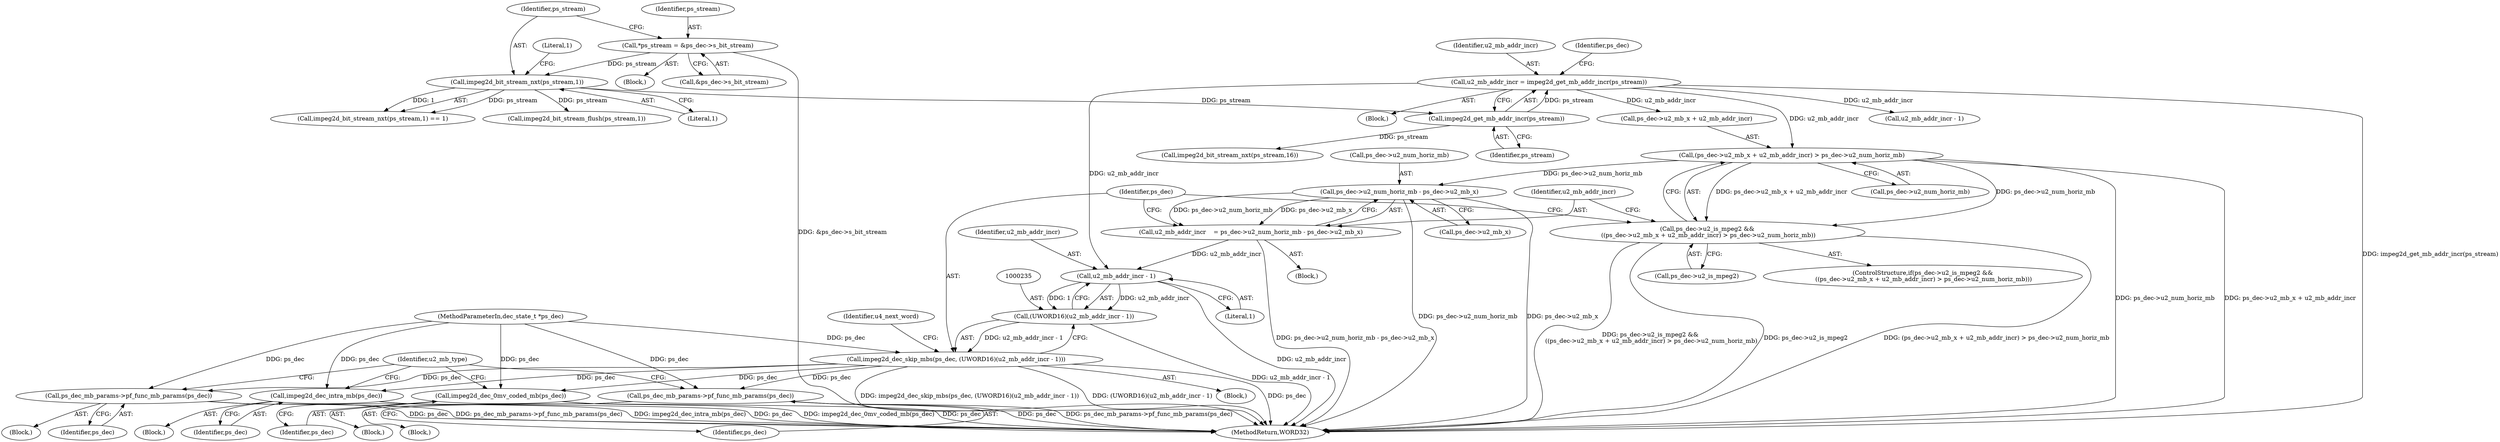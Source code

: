 digraph "0_Android_58a6822d7140137ce957c6d2fc20bae1374186c1_1@pointer" {
"1000213" [label="(Call,(ps_dec->u2_mb_x + u2_mb_addr_incr) > ps_dec->u2_num_horiz_mb)"];
"1000169" [label="(Call,u2_mb_addr_incr = impeg2d_get_mb_addr_incr(ps_stream))"];
"1000171" [label="(Call,impeg2d_get_mb_addr_incr(ps_stream))"];
"1000159" [label="(Call,impeg2d_bit_stream_nxt(ps_stream,1))"];
"1000145" [label="(Call,*ps_stream = &ps_dec->s_bit_stream)"];
"1000209" [label="(Call,ps_dec->u2_is_mpeg2 &&\n ((ps_dec->u2_mb_x + u2_mb_addr_incr) > ps_dec->u2_num_horiz_mb))"];
"1000225" [label="(Call,ps_dec->u2_num_horiz_mb - ps_dec->u2_mb_x)"];
"1000223" [label="(Call,u2_mb_addr_incr    = ps_dec->u2_num_horiz_mb - ps_dec->u2_mb_x)"];
"1000236" [label="(Call,u2_mb_addr_incr - 1)"];
"1000234" [label="(Call,(UWORD16)(u2_mb_addr_incr - 1))"];
"1000232" [label="(Call,impeg2d_dec_skip_mbs(ps_dec, (UWORD16)(u2_mb_addr_incr - 1)))"];
"1000466" [label="(Call,ps_dec_mb_params->pf_func_mb_params(ps_dec))"];
"1000523" [label="(Call,ps_dec_mb_params->pf_func_mb_params(ps_dec))"];
"1000536" [label="(Call,impeg2d_dec_intra_mb(ps_dec))"];
"1000555" [label="(Call,impeg2d_dec_0mv_coded_mb(ps_dec))"];
"1000556" [label="(Identifier,ps_dec)"];
"1000238" [label="(Literal,1)"];
"1000210" [label="(Call,ps_dec->u2_is_mpeg2)"];
"1000240" [label="(Identifier,u4_next_word)"];
"1000143" [label="(Block,)"];
"1000182" [label="(Call,u2_mb_addr_incr - 1)"];
"1000146" [label="(Identifier,ps_stream)"];
"1000425" [label="(Block,)"];
"1000159" [label="(Call,impeg2d_bit_stream_nxt(ps_stream,1))"];
"1000233" [label="(Identifier,ps_dec)"];
"1000555" [label="(Call,impeg2d_dec_0mv_coded_mb(ps_dec))"];
"1000208" [label="(ControlStructure,if(ps_dec->u2_is_mpeg2 &&\n ((ps_dec->u2_mb_x + u2_mb_addr_incr) > ps_dec->u2_num_horiz_mb)))"];
"1000226" [label="(Call,ps_dec->u2_num_horiz_mb)"];
"1000559" [label="(Identifier,u2_mb_type)"];
"1000536" [label="(Call,impeg2d_dec_intra_mb(ps_dec))"];
"1000237" [label="(Identifier,u2_mb_addr_incr)"];
"1000209" [label="(Call,ps_dec->u2_is_mpeg2 &&\n ((ps_dec->u2_mb_x + u2_mb_addr_incr) > ps_dec->u2_num_horiz_mb))"];
"1000214" [label="(Call,ps_dec->u2_mb_x + u2_mb_addr_incr)"];
"1000222" [label="(Block,)"];
"1000232" [label="(Call,impeg2d_dec_skip_mbs(ps_dec, (UWORD16)(u2_mb_addr_incr - 1)))"];
"1000145" [label="(Call,*ps_stream = &ps_dec->s_bit_stream)"];
"1000164" [label="(Call,impeg2d_bit_stream_flush(ps_stream,1))"];
"1000225" [label="(Call,ps_dec->u2_num_horiz_mb - ps_dec->u2_mb_x)"];
"1000530" [label="(Block,)"];
"1000234" [label="(Call,(UWORD16)(u2_mb_addr_incr - 1))"];
"1000172" [label="(Identifier,ps_stream)"];
"1000537" [label="(Identifier,ps_dec)"];
"1000142" [label="(MethodParameterIn,dec_state_t *ps_dec)"];
"1000466" [label="(Call,ps_dec_mb_params->pf_func_mb_params(ps_dec))"];
"1000473" [label="(Block,)"];
"1000524" [label="(Identifier,ps_dec)"];
"1000223" [label="(Call,u2_mb_addr_incr    = ps_dec->u2_num_horiz_mb - ps_dec->u2_mb_x)"];
"1000170" [label="(Identifier,u2_mb_addr_incr)"];
"1000236" [label="(Call,u2_mb_addr_incr - 1)"];
"1000243" [label="(Call,impeg2d_bit_stream_nxt(ps_stream,16))"];
"1000160" [label="(Identifier,ps_stream)"];
"1000224" [label="(Identifier,u2_mb_addr_incr)"];
"1000523" [label="(Call,ps_dec_mb_params->pf_func_mb_params(ps_dec))"];
"1000648" [label="(MethodReturn,WORD32)"];
"1000219" [label="(Call,ps_dec->u2_num_horiz_mb)"];
"1000171" [label="(Call,impeg2d_get_mb_addr_incr(ps_stream))"];
"1000169" [label="(Call,u2_mb_addr_incr = impeg2d_get_mb_addr_incr(ps_stream))"];
"1000161" [label="(Literal,1)"];
"1000158" [label="(Call,impeg2d_bit_stream_nxt(ps_stream,1) == 1)"];
"1000467" [label="(Identifier,ps_dec)"];
"1000162" [label="(Literal,1)"];
"1000168" [label="(Block,)"];
"1000175" [label="(Identifier,ps_dec)"];
"1000229" [label="(Call,ps_dec->u2_mb_x)"];
"1000213" [label="(Call,(ps_dec->u2_mb_x + u2_mb_addr_incr) > ps_dec->u2_num_horiz_mb)"];
"1000147" [label="(Call,&ps_dec->s_bit_stream)"];
"1000539" [label="(Block,)"];
"1000207" [label="(Block,)"];
"1000213" -> "1000209"  [label="AST: "];
"1000213" -> "1000219"  [label="CFG: "];
"1000214" -> "1000213"  [label="AST: "];
"1000219" -> "1000213"  [label="AST: "];
"1000209" -> "1000213"  [label="CFG: "];
"1000213" -> "1000648"  [label="DDG: ps_dec->u2_num_horiz_mb"];
"1000213" -> "1000648"  [label="DDG: ps_dec->u2_mb_x + u2_mb_addr_incr"];
"1000213" -> "1000209"  [label="DDG: ps_dec->u2_mb_x + u2_mb_addr_incr"];
"1000213" -> "1000209"  [label="DDG: ps_dec->u2_num_horiz_mb"];
"1000169" -> "1000213"  [label="DDG: u2_mb_addr_incr"];
"1000213" -> "1000225"  [label="DDG: ps_dec->u2_num_horiz_mb"];
"1000169" -> "1000168"  [label="AST: "];
"1000169" -> "1000171"  [label="CFG: "];
"1000170" -> "1000169"  [label="AST: "];
"1000171" -> "1000169"  [label="AST: "];
"1000175" -> "1000169"  [label="CFG: "];
"1000169" -> "1000648"  [label="DDG: impeg2d_get_mb_addr_incr(ps_stream)"];
"1000171" -> "1000169"  [label="DDG: ps_stream"];
"1000169" -> "1000182"  [label="DDG: u2_mb_addr_incr"];
"1000169" -> "1000214"  [label="DDG: u2_mb_addr_incr"];
"1000169" -> "1000236"  [label="DDG: u2_mb_addr_incr"];
"1000171" -> "1000172"  [label="CFG: "];
"1000172" -> "1000171"  [label="AST: "];
"1000159" -> "1000171"  [label="DDG: ps_stream"];
"1000171" -> "1000243"  [label="DDG: ps_stream"];
"1000159" -> "1000158"  [label="AST: "];
"1000159" -> "1000161"  [label="CFG: "];
"1000160" -> "1000159"  [label="AST: "];
"1000161" -> "1000159"  [label="AST: "];
"1000162" -> "1000159"  [label="CFG: "];
"1000159" -> "1000158"  [label="DDG: ps_stream"];
"1000159" -> "1000158"  [label="DDG: 1"];
"1000145" -> "1000159"  [label="DDG: ps_stream"];
"1000159" -> "1000164"  [label="DDG: ps_stream"];
"1000145" -> "1000143"  [label="AST: "];
"1000145" -> "1000147"  [label="CFG: "];
"1000146" -> "1000145"  [label="AST: "];
"1000147" -> "1000145"  [label="AST: "];
"1000160" -> "1000145"  [label="CFG: "];
"1000145" -> "1000648"  [label="DDG: &ps_dec->s_bit_stream"];
"1000209" -> "1000208"  [label="AST: "];
"1000209" -> "1000210"  [label="CFG: "];
"1000210" -> "1000209"  [label="AST: "];
"1000224" -> "1000209"  [label="CFG: "];
"1000233" -> "1000209"  [label="CFG: "];
"1000209" -> "1000648"  [label="DDG: ps_dec->u2_is_mpeg2 &&\n ((ps_dec->u2_mb_x + u2_mb_addr_incr) > ps_dec->u2_num_horiz_mb)"];
"1000209" -> "1000648"  [label="DDG: ps_dec->u2_is_mpeg2"];
"1000209" -> "1000648"  [label="DDG: (ps_dec->u2_mb_x + u2_mb_addr_incr) > ps_dec->u2_num_horiz_mb"];
"1000225" -> "1000223"  [label="AST: "];
"1000225" -> "1000229"  [label="CFG: "];
"1000226" -> "1000225"  [label="AST: "];
"1000229" -> "1000225"  [label="AST: "];
"1000223" -> "1000225"  [label="CFG: "];
"1000225" -> "1000648"  [label="DDG: ps_dec->u2_num_horiz_mb"];
"1000225" -> "1000648"  [label="DDG: ps_dec->u2_mb_x"];
"1000225" -> "1000223"  [label="DDG: ps_dec->u2_num_horiz_mb"];
"1000225" -> "1000223"  [label="DDG: ps_dec->u2_mb_x"];
"1000223" -> "1000222"  [label="AST: "];
"1000224" -> "1000223"  [label="AST: "];
"1000233" -> "1000223"  [label="CFG: "];
"1000223" -> "1000648"  [label="DDG: ps_dec->u2_num_horiz_mb - ps_dec->u2_mb_x"];
"1000223" -> "1000236"  [label="DDG: u2_mb_addr_incr"];
"1000236" -> "1000234"  [label="AST: "];
"1000236" -> "1000238"  [label="CFG: "];
"1000237" -> "1000236"  [label="AST: "];
"1000238" -> "1000236"  [label="AST: "];
"1000234" -> "1000236"  [label="CFG: "];
"1000236" -> "1000648"  [label="DDG: u2_mb_addr_incr"];
"1000236" -> "1000234"  [label="DDG: u2_mb_addr_incr"];
"1000236" -> "1000234"  [label="DDG: 1"];
"1000234" -> "1000232"  [label="AST: "];
"1000235" -> "1000234"  [label="AST: "];
"1000232" -> "1000234"  [label="CFG: "];
"1000234" -> "1000648"  [label="DDG: u2_mb_addr_incr - 1"];
"1000234" -> "1000232"  [label="DDG: u2_mb_addr_incr - 1"];
"1000232" -> "1000207"  [label="AST: "];
"1000233" -> "1000232"  [label="AST: "];
"1000240" -> "1000232"  [label="CFG: "];
"1000232" -> "1000648"  [label="DDG: ps_dec"];
"1000232" -> "1000648"  [label="DDG: impeg2d_dec_skip_mbs(ps_dec, (UWORD16)(u2_mb_addr_incr - 1))"];
"1000232" -> "1000648"  [label="DDG: (UWORD16)(u2_mb_addr_incr - 1)"];
"1000142" -> "1000232"  [label="DDG: ps_dec"];
"1000232" -> "1000466"  [label="DDG: ps_dec"];
"1000232" -> "1000523"  [label="DDG: ps_dec"];
"1000232" -> "1000536"  [label="DDG: ps_dec"];
"1000232" -> "1000555"  [label="DDG: ps_dec"];
"1000466" -> "1000425"  [label="AST: "];
"1000466" -> "1000467"  [label="CFG: "];
"1000467" -> "1000466"  [label="AST: "];
"1000559" -> "1000466"  [label="CFG: "];
"1000466" -> "1000648"  [label="DDG: ps_dec"];
"1000466" -> "1000648"  [label="DDG: ps_dec_mb_params->pf_func_mb_params(ps_dec)"];
"1000142" -> "1000466"  [label="DDG: ps_dec"];
"1000523" -> "1000473"  [label="AST: "];
"1000523" -> "1000524"  [label="CFG: "];
"1000524" -> "1000523"  [label="AST: "];
"1000559" -> "1000523"  [label="CFG: "];
"1000523" -> "1000648"  [label="DDG: ps_dec"];
"1000523" -> "1000648"  [label="DDG: ps_dec_mb_params->pf_func_mb_params(ps_dec)"];
"1000142" -> "1000523"  [label="DDG: ps_dec"];
"1000536" -> "1000530"  [label="AST: "];
"1000536" -> "1000537"  [label="CFG: "];
"1000537" -> "1000536"  [label="AST: "];
"1000559" -> "1000536"  [label="CFG: "];
"1000536" -> "1000648"  [label="DDG: impeg2d_dec_intra_mb(ps_dec)"];
"1000536" -> "1000648"  [label="DDG: ps_dec"];
"1000142" -> "1000536"  [label="DDG: ps_dec"];
"1000555" -> "1000539"  [label="AST: "];
"1000555" -> "1000556"  [label="CFG: "];
"1000556" -> "1000555"  [label="AST: "];
"1000559" -> "1000555"  [label="CFG: "];
"1000555" -> "1000648"  [label="DDG: impeg2d_dec_0mv_coded_mb(ps_dec)"];
"1000555" -> "1000648"  [label="DDG: ps_dec"];
"1000142" -> "1000555"  [label="DDG: ps_dec"];
}
